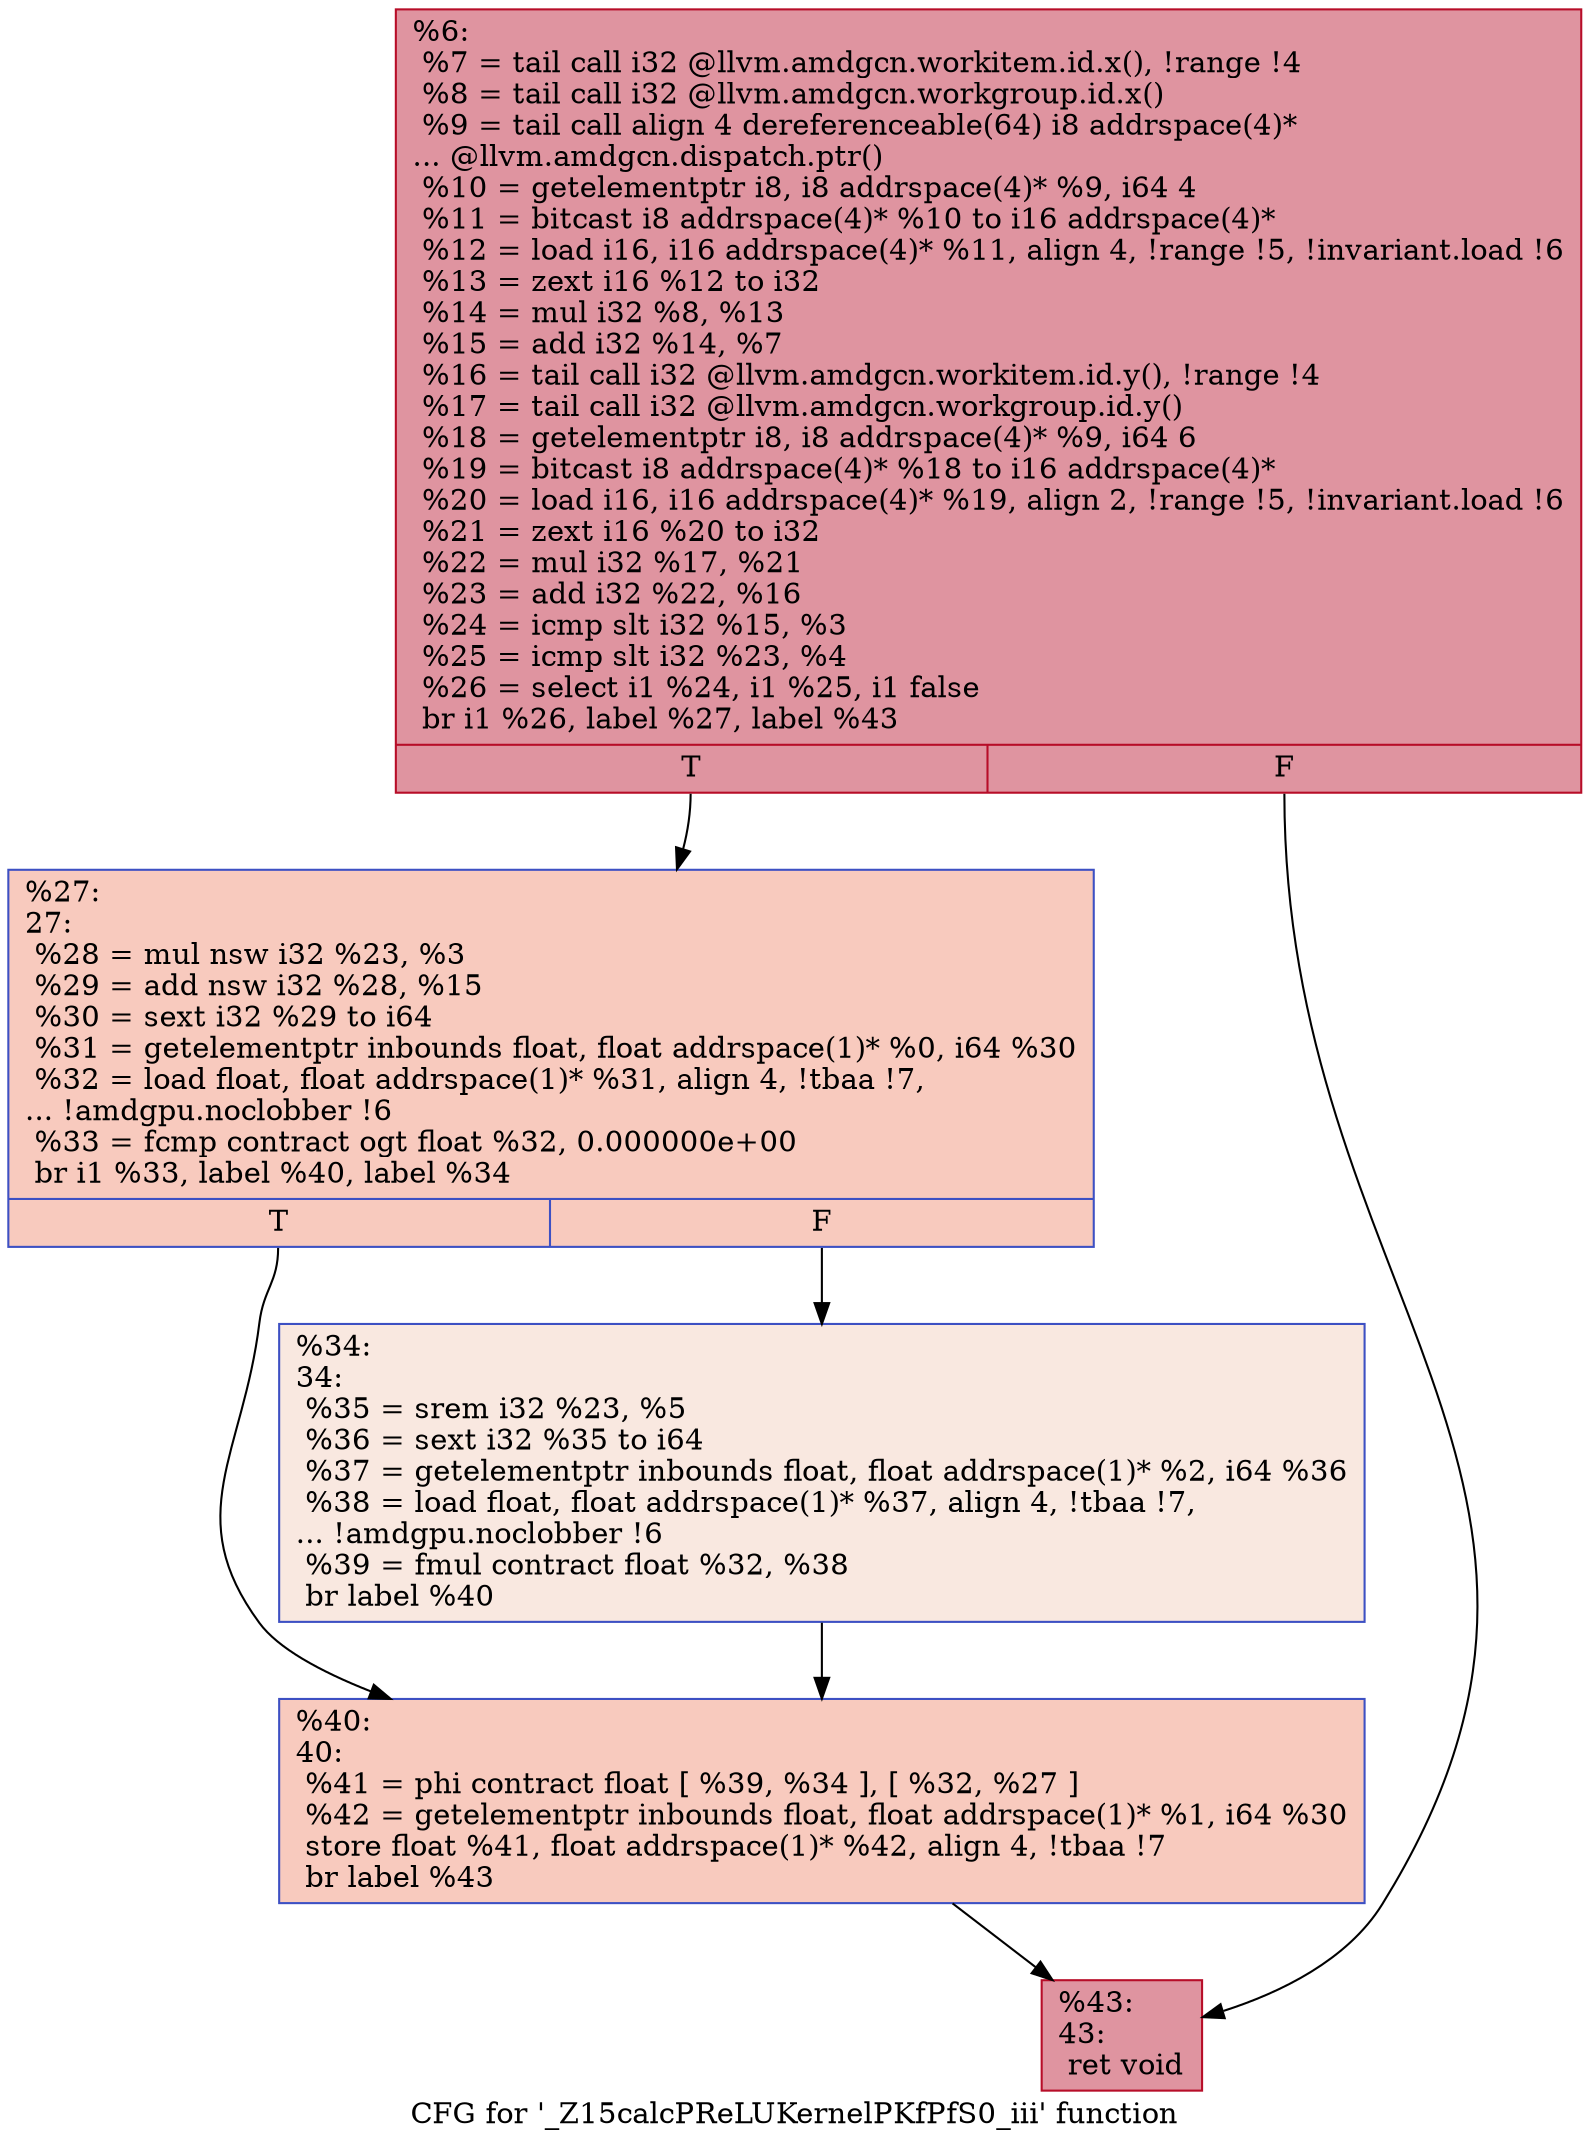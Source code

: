 digraph "CFG for '_Z15calcPReLUKernelPKfPfS0_iii' function" {
	label="CFG for '_Z15calcPReLUKernelPKfPfS0_iii' function";

	Node0x5fd4640 [shape=record,color="#b70d28ff", style=filled, fillcolor="#b70d2870",label="{%6:\l  %7 = tail call i32 @llvm.amdgcn.workitem.id.x(), !range !4\l  %8 = tail call i32 @llvm.amdgcn.workgroup.id.x()\l  %9 = tail call align 4 dereferenceable(64) i8 addrspace(4)*\l... @llvm.amdgcn.dispatch.ptr()\l  %10 = getelementptr i8, i8 addrspace(4)* %9, i64 4\l  %11 = bitcast i8 addrspace(4)* %10 to i16 addrspace(4)*\l  %12 = load i16, i16 addrspace(4)* %11, align 4, !range !5, !invariant.load !6\l  %13 = zext i16 %12 to i32\l  %14 = mul i32 %8, %13\l  %15 = add i32 %14, %7\l  %16 = tail call i32 @llvm.amdgcn.workitem.id.y(), !range !4\l  %17 = tail call i32 @llvm.amdgcn.workgroup.id.y()\l  %18 = getelementptr i8, i8 addrspace(4)* %9, i64 6\l  %19 = bitcast i8 addrspace(4)* %18 to i16 addrspace(4)*\l  %20 = load i16, i16 addrspace(4)* %19, align 2, !range !5, !invariant.load !6\l  %21 = zext i16 %20 to i32\l  %22 = mul i32 %17, %21\l  %23 = add i32 %22, %16\l  %24 = icmp slt i32 %15, %3\l  %25 = icmp slt i32 %23, %4\l  %26 = select i1 %24, i1 %25, i1 false\l  br i1 %26, label %27, label %43\l|{<s0>T|<s1>F}}"];
	Node0x5fd4640:s0 -> Node0x5fd8090;
	Node0x5fd4640:s1 -> Node0x5fd8120;
	Node0x5fd8090 [shape=record,color="#3d50c3ff", style=filled, fillcolor="#ef886b70",label="{%27:\l27:                                               \l  %28 = mul nsw i32 %23, %3\l  %29 = add nsw i32 %28, %15\l  %30 = sext i32 %29 to i64\l  %31 = getelementptr inbounds float, float addrspace(1)* %0, i64 %30\l  %32 = load float, float addrspace(1)* %31, align 4, !tbaa !7,\l... !amdgpu.noclobber !6\l  %33 = fcmp contract ogt float %32, 0.000000e+00\l  br i1 %33, label %40, label %34\l|{<s0>T|<s1>F}}"];
	Node0x5fd8090:s0 -> Node0x5fd92d0;
	Node0x5fd8090:s1 -> Node0x5fd9320;
	Node0x5fd9320 [shape=record,color="#3d50c3ff", style=filled, fillcolor="#f1ccb870",label="{%34:\l34:                                               \l  %35 = srem i32 %23, %5\l  %36 = sext i32 %35 to i64\l  %37 = getelementptr inbounds float, float addrspace(1)* %2, i64 %36\l  %38 = load float, float addrspace(1)* %37, align 4, !tbaa !7,\l... !amdgpu.noclobber !6\l  %39 = fmul contract float %32, %38\l  br label %40\l}"];
	Node0x5fd9320 -> Node0x5fd92d0;
	Node0x5fd92d0 [shape=record,color="#3d50c3ff", style=filled, fillcolor="#ef886b70",label="{%40:\l40:                                               \l  %41 = phi contract float [ %39, %34 ], [ %32, %27 ]\l  %42 = getelementptr inbounds float, float addrspace(1)* %1, i64 %30\l  store float %41, float addrspace(1)* %42, align 4, !tbaa !7\l  br label %43\l}"];
	Node0x5fd92d0 -> Node0x5fd8120;
	Node0x5fd8120 [shape=record,color="#b70d28ff", style=filled, fillcolor="#b70d2870",label="{%43:\l43:                                               \l  ret void\l}"];
}
